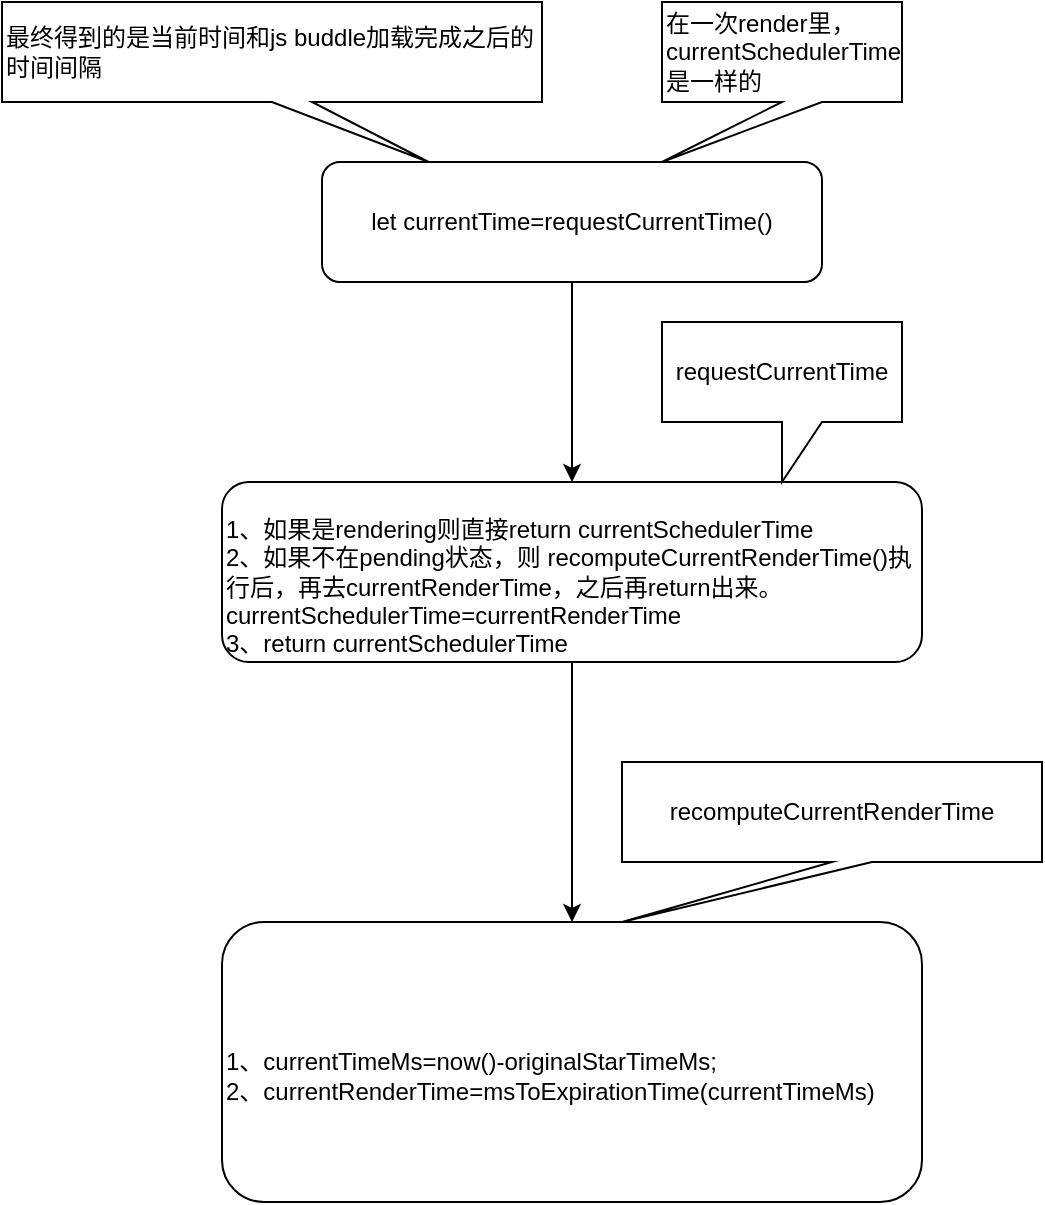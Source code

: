 <mxfile version="12.4.8" type="github">
  <diagram id="UDHN2HxAG6FX_cLJGv5e" name="Page-1">
    <mxGraphModel dx="946" dy="536" grid="1" gridSize="10" guides="1" tooltips="1" connect="1" arrows="1" fold="1" page="1" pageScale="1" pageWidth="827" pageHeight="1169" math="0" shadow="0">
      <root>
        <mxCell id="0"/>
        <mxCell id="1" parent="0"/>
        <mxCell id="rQTwvaYBVOS84T_QI0h9-4" value="" style="edgeStyle=orthogonalEdgeStyle;rounded=0;orthogonalLoop=1;jettySize=auto;html=1;" parent="1" source="rQTwvaYBVOS84T_QI0h9-2" target="rQTwvaYBVOS84T_QI0h9-3" edge="1">
          <mxGeometry relative="1" as="geometry"/>
        </mxCell>
        <mxCell id="rQTwvaYBVOS84T_QI0h9-2" value="let currentTime=requestCurrentTime()" style="rounded=1;whiteSpace=wrap;html=1;" parent="1" vertex="1">
          <mxGeometry x="210" y="200" width="250" height="60" as="geometry"/>
        </mxCell>
        <mxCell id="rQTwvaYBVOS84T_QI0h9-8" value="" style="edgeStyle=orthogonalEdgeStyle;rounded=0;orthogonalLoop=1;jettySize=auto;html=1;" parent="1" source="rQTwvaYBVOS84T_QI0h9-3" target="rQTwvaYBVOS84T_QI0h9-7" edge="1">
          <mxGeometry relative="1" as="geometry"/>
        </mxCell>
        <mxCell id="rQTwvaYBVOS84T_QI0h9-3" value="&lt;br&gt;1、如果是rendering则直接return currentSchedulerTime&lt;br&gt;2、如果不在pending状态，则 recomputeCurrentRenderTime()执行后，再去currentRenderTime，之后再return出来。&lt;br&gt;currentSchedulerTime=currentRenderTime&lt;br&gt;3、return currentSchedulerTime" style="rounded=1;whiteSpace=wrap;html=1;align=left;" parent="1" vertex="1">
          <mxGeometry x="160" y="360" width="350" height="90" as="geometry"/>
        </mxCell>
        <mxCell id="rQTwvaYBVOS84T_QI0h9-7" value="&lt;br&gt;1、currentTimeMs=now()-originalStarTimeMs;&lt;br&gt;2、currentRenderTime=msToExpirationTime(currentTimeMs)" style="rounded=1;whiteSpace=wrap;html=1;align=left;" parent="1" vertex="1">
          <mxGeometry x="160" y="580" width="350" height="140" as="geometry"/>
        </mxCell>
        <mxCell id="rQTwvaYBVOS84T_QI0h9-6" value="&lt;span style=&quot;white-space: normal&quot;&gt;requestCurrentTime&lt;/span&gt;" style="shape=callout;whiteSpace=wrap;html=1;perimeter=calloutPerimeter;" parent="1" vertex="1">
          <mxGeometry x="380" y="280" width="120" height="80" as="geometry"/>
        </mxCell>
        <mxCell id="rQTwvaYBVOS84T_QI0h9-9" value="recomputeCurrentRenderTime" style="shape=callout;whiteSpace=wrap;html=1;perimeter=calloutPerimeter;position2=0;" parent="1" vertex="1">
          <mxGeometry x="360" y="500" width="210" height="80" as="geometry"/>
        </mxCell>
        <mxCell id="rQTwvaYBVOS84T_QI0h9-10" value="最终得到的是当前时间和js buddle加载完成之后的时间间隔" style="shape=callout;whiteSpace=wrap;html=1;perimeter=calloutPerimeter;align=left;position2=0.79;" parent="1" vertex="1">
          <mxGeometry x="50" y="120" width="270" height="80" as="geometry"/>
        </mxCell>
        <mxCell id="aaGaK576HahdfC4CCMwQ-2" value="&lt;span style=&quot;white-space: normal&quot;&gt;在一次render里，currentSchedulerTime是一样的&lt;/span&gt;" style="shape=callout;whiteSpace=wrap;html=1;perimeter=calloutPerimeter;position2=0;align=left;" parent="1" vertex="1">
          <mxGeometry x="380" y="120" width="120" height="80" as="geometry"/>
        </mxCell>
      </root>
    </mxGraphModel>
  </diagram>
</mxfile>
